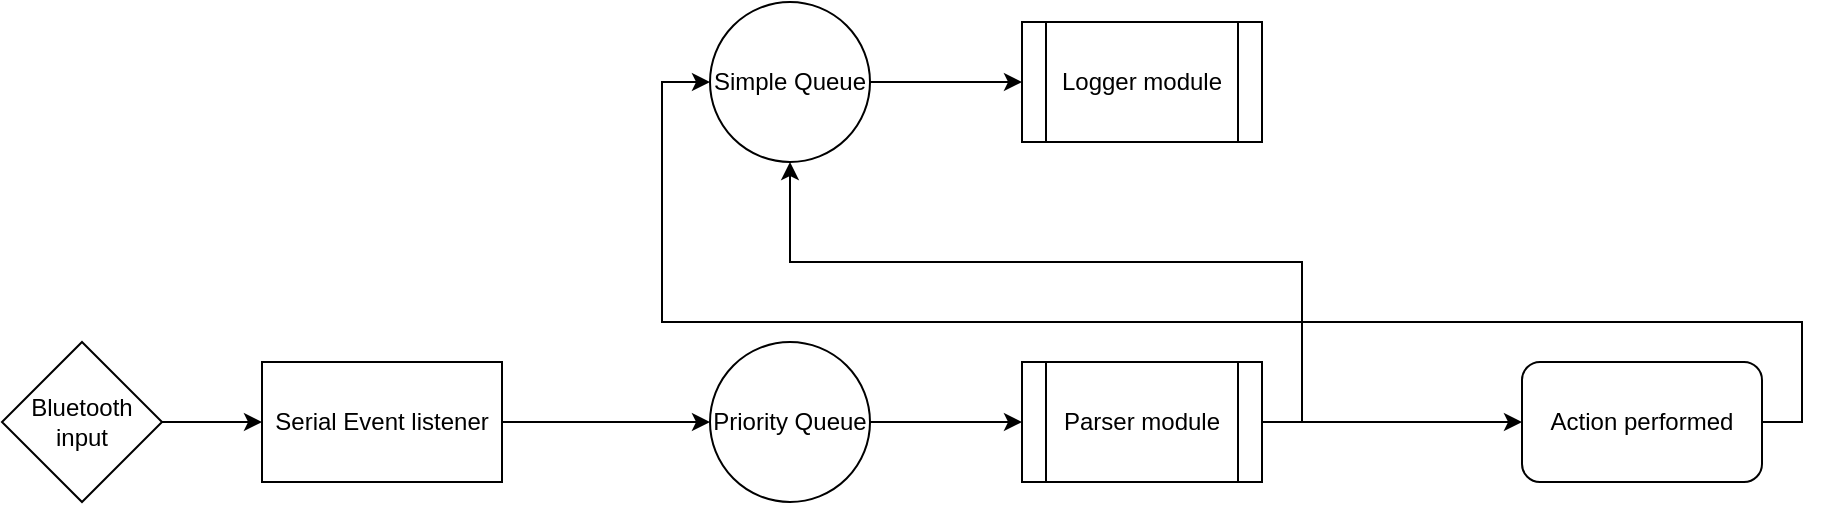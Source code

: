 <mxfile version="14.2.9" type="github">
  <diagram id="aZlOReppdM6Vbn_RqVCT" name="Page-1">
    <mxGraphModel dx="1350" dy="804" grid="1" gridSize="10" guides="1" tooltips="1" connect="1" arrows="1" fold="1" page="1" pageScale="1" pageWidth="1200" pageHeight="1600" math="0" shadow="0">
      <root>
        <mxCell id="0" />
        <mxCell id="1" parent="0" />
        <mxCell id="m8YfleF8tQ-FQQvyi_9Q-1" value="Logger module" style="shape=process;whiteSpace=wrap;html=1;backgroundOutline=1;" vertex="1" parent="1">
          <mxGeometry x="610" y="200" width="120" height="60" as="geometry" />
        </mxCell>
        <mxCell id="m8YfleF8tQ-FQQvyi_9Q-15" style="edgeStyle=orthogonalEdgeStyle;rounded=0;orthogonalLoop=1;jettySize=auto;html=1;exitX=1;exitY=0.5;exitDx=0;exitDy=0;entryX=0.5;entryY=1;entryDx=0;entryDy=0;" edge="1" parent="1" source="m8YfleF8tQ-FQQvyi_9Q-2" target="m8YfleF8tQ-FQQvyi_9Q-4">
          <mxGeometry relative="1" as="geometry" />
        </mxCell>
        <mxCell id="m8YfleF8tQ-FQQvyi_9Q-16" style="edgeStyle=orthogonalEdgeStyle;rounded=0;orthogonalLoop=1;jettySize=auto;html=1;exitX=1;exitY=0.5;exitDx=0;exitDy=0;" edge="1" parent="1" source="m8YfleF8tQ-FQQvyi_9Q-2" target="m8YfleF8tQ-FQQvyi_9Q-14">
          <mxGeometry relative="1" as="geometry" />
        </mxCell>
        <mxCell id="m8YfleF8tQ-FQQvyi_9Q-2" value="Parser module" style="shape=process;whiteSpace=wrap;html=1;backgroundOutline=1;" vertex="1" parent="1">
          <mxGeometry x="610" y="370" width="120" height="60" as="geometry" />
        </mxCell>
        <mxCell id="m8YfleF8tQ-FQQvyi_9Q-6" style="edgeStyle=orthogonalEdgeStyle;rounded=0;orthogonalLoop=1;jettySize=auto;html=1;exitX=1;exitY=0.5;exitDx=0;exitDy=0;" edge="1" parent="1" source="m8YfleF8tQ-FQQvyi_9Q-3" target="m8YfleF8tQ-FQQvyi_9Q-2">
          <mxGeometry relative="1" as="geometry" />
        </mxCell>
        <mxCell id="m8YfleF8tQ-FQQvyi_9Q-3" value="Priority Queue" style="ellipse;whiteSpace=wrap;html=1;aspect=fixed;" vertex="1" parent="1">
          <mxGeometry x="454" y="360" width="80" height="80" as="geometry" />
        </mxCell>
        <mxCell id="m8YfleF8tQ-FQQvyi_9Q-5" style="edgeStyle=orthogonalEdgeStyle;rounded=0;orthogonalLoop=1;jettySize=auto;html=1;exitX=1;exitY=0.5;exitDx=0;exitDy=0;" edge="1" parent="1" source="m8YfleF8tQ-FQQvyi_9Q-4" target="m8YfleF8tQ-FQQvyi_9Q-1">
          <mxGeometry relative="1" as="geometry" />
        </mxCell>
        <mxCell id="m8YfleF8tQ-FQQvyi_9Q-4" value="Simple Queue" style="ellipse;whiteSpace=wrap;html=1;aspect=fixed;" vertex="1" parent="1">
          <mxGeometry x="454" y="190" width="80" height="80" as="geometry" />
        </mxCell>
        <mxCell id="m8YfleF8tQ-FQQvyi_9Q-12" style="edgeStyle=orthogonalEdgeStyle;rounded=0;orthogonalLoop=1;jettySize=auto;html=1;exitX=1;exitY=0.5;exitDx=0;exitDy=0;entryX=0;entryY=0.5;entryDx=0;entryDy=0;" edge="1" parent="1" source="m8YfleF8tQ-FQQvyi_9Q-10" target="m8YfleF8tQ-FQQvyi_9Q-11">
          <mxGeometry relative="1" as="geometry" />
        </mxCell>
        <mxCell id="m8YfleF8tQ-FQQvyi_9Q-10" value="Bluetooth input" style="rhombus;whiteSpace=wrap;html=1;" vertex="1" parent="1">
          <mxGeometry x="100" y="360" width="80" height="80" as="geometry" />
        </mxCell>
        <mxCell id="m8YfleF8tQ-FQQvyi_9Q-13" style="edgeStyle=orthogonalEdgeStyle;rounded=0;orthogonalLoop=1;jettySize=auto;html=1;exitX=1;exitY=0.5;exitDx=0;exitDy=0;" edge="1" parent="1" source="m8YfleF8tQ-FQQvyi_9Q-11" target="m8YfleF8tQ-FQQvyi_9Q-3">
          <mxGeometry relative="1" as="geometry" />
        </mxCell>
        <mxCell id="m8YfleF8tQ-FQQvyi_9Q-11" value="Serial Event listener" style="rounded=0;whiteSpace=wrap;html=1;" vertex="1" parent="1">
          <mxGeometry x="230" y="370" width="120" height="60" as="geometry" />
        </mxCell>
        <mxCell id="m8YfleF8tQ-FQQvyi_9Q-17" style="edgeStyle=orthogonalEdgeStyle;rounded=0;orthogonalLoop=1;jettySize=auto;html=1;exitX=1;exitY=0.5;exitDx=0;exitDy=0;entryX=0;entryY=0.5;entryDx=0;entryDy=0;" edge="1" parent="1" source="m8YfleF8tQ-FQQvyi_9Q-14" target="m8YfleF8tQ-FQQvyi_9Q-4">
          <mxGeometry relative="1" as="geometry">
            <Array as="points">
              <mxPoint x="1000" y="400" />
              <mxPoint x="1000" y="350" />
              <mxPoint x="430" y="350" />
              <mxPoint x="430" y="230" />
            </Array>
          </mxGeometry>
        </mxCell>
        <mxCell id="m8YfleF8tQ-FQQvyi_9Q-14" value="Action performed" style="rounded=1;whiteSpace=wrap;html=1;" vertex="1" parent="1">
          <mxGeometry x="860" y="370" width="120" height="60" as="geometry" />
        </mxCell>
      </root>
    </mxGraphModel>
  </diagram>
</mxfile>
